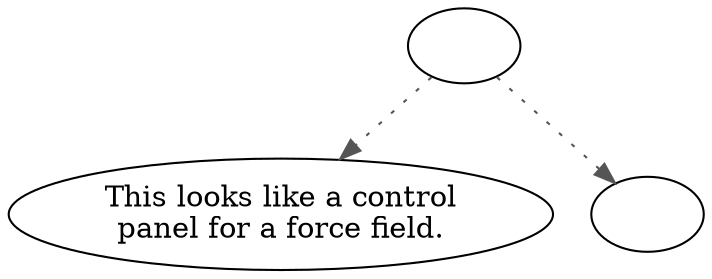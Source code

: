 digraph FORCECON {
  "start" [style=filled       fillcolor="#FFFFFF"       color="#000000"]
  "start" -> "description_p_proc" [style=dotted color="#555555"]
  "start" -> "use_p_proc" [style=dotted color="#555555"]
  "start" [label=""]
  "description_p_proc" [style=filled       fillcolor="#FFFFFF"       color="#000000"]
  "description_p_proc" [label="This looks like a control\npanel for a force field."]
  "use_p_proc" [style=filled       fillcolor="#FFFFFF"       color="#000000"]
  "use_p_proc" [label=""]
}
